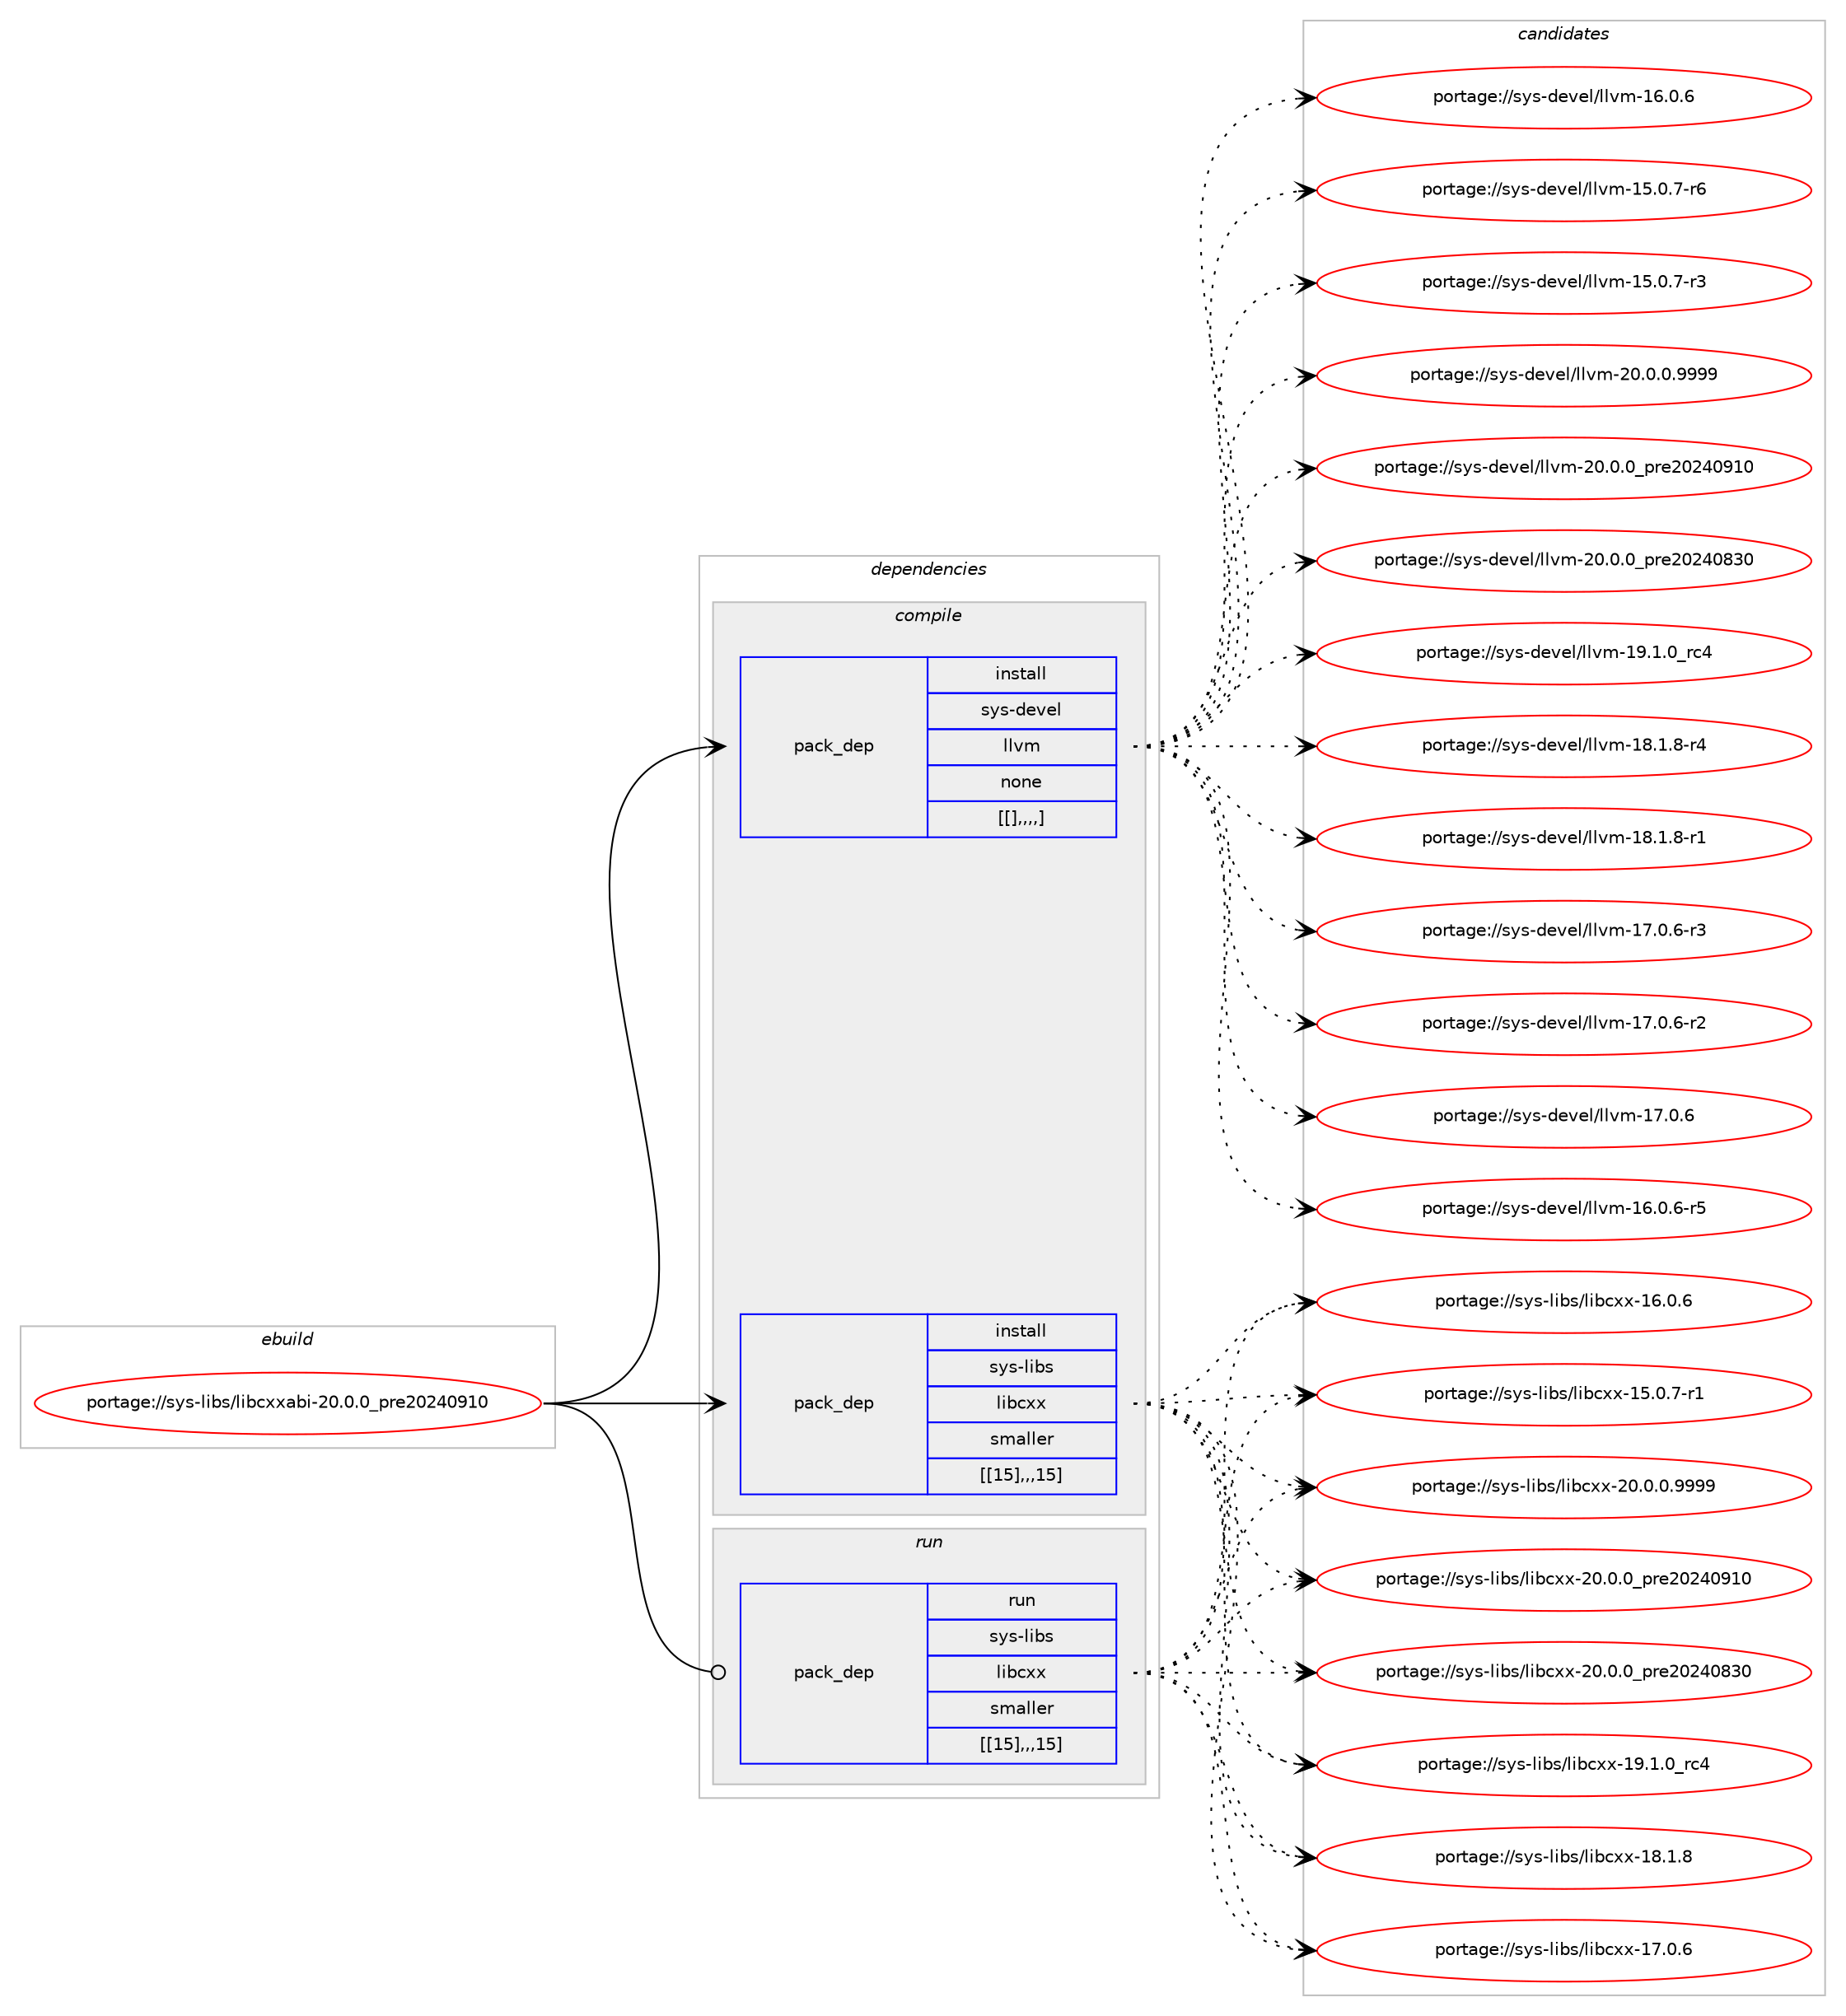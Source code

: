 digraph prolog {

# *************
# Graph options
# *************

newrank=true;
concentrate=true;
compound=true;
graph [rankdir=LR,fontname=Helvetica,fontsize=10,ranksep=1.5];#, ranksep=2.5, nodesep=0.2];
edge  [arrowhead=vee];
node  [fontname=Helvetica,fontsize=10];

# **********
# The ebuild
# **********

subgraph cluster_leftcol {
color=gray;
label=<<i>ebuild</i>>;
id [label="portage://sys-libs/libcxxabi-20.0.0_pre20240910", color=red, width=4, href="../sys-libs/libcxxabi-20.0.0_pre20240910.svg"];
}

# ****************
# The dependencies
# ****************

subgraph cluster_midcol {
color=gray;
label=<<i>dependencies</i>>;
subgraph cluster_compile {
fillcolor="#eeeeee";
style=filled;
label=<<i>compile</i>>;
subgraph pack333736 {
dependency459019 [label=<<TABLE BORDER="0" CELLBORDER="1" CELLSPACING="0" CELLPADDING="4" WIDTH="220"><TR><TD ROWSPAN="6" CELLPADDING="30">pack_dep</TD></TR><TR><TD WIDTH="110">install</TD></TR><TR><TD>sys-devel</TD></TR><TR><TD>llvm</TD></TR><TR><TD>none</TD></TR><TR><TD>[[],,,,]</TD></TR></TABLE>>, shape=none, color=blue];
}
id:e -> dependency459019:w [weight=20,style="solid",arrowhead="vee"];
subgraph pack333737 {
dependency459020 [label=<<TABLE BORDER="0" CELLBORDER="1" CELLSPACING="0" CELLPADDING="4" WIDTH="220"><TR><TD ROWSPAN="6" CELLPADDING="30">pack_dep</TD></TR><TR><TD WIDTH="110">install</TD></TR><TR><TD>sys-libs</TD></TR><TR><TD>libcxx</TD></TR><TR><TD>smaller</TD></TR><TR><TD>[[15],,,15]</TD></TR></TABLE>>, shape=none, color=blue];
}
id:e -> dependency459020:w [weight=20,style="solid",arrowhead="vee"];
}
subgraph cluster_compileandrun {
fillcolor="#eeeeee";
style=filled;
label=<<i>compile and run</i>>;
}
subgraph cluster_run {
fillcolor="#eeeeee";
style=filled;
label=<<i>run</i>>;
subgraph pack333738 {
dependency459021 [label=<<TABLE BORDER="0" CELLBORDER="1" CELLSPACING="0" CELLPADDING="4" WIDTH="220"><TR><TD ROWSPAN="6" CELLPADDING="30">pack_dep</TD></TR><TR><TD WIDTH="110">run</TD></TR><TR><TD>sys-libs</TD></TR><TR><TD>libcxx</TD></TR><TR><TD>smaller</TD></TR><TR><TD>[[15],,,15]</TD></TR></TABLE>>, shape=none, color=blue];
}
id:e -> dependency459021:w [weight=20,style="solid",arrowhead="odot"];
}
}

# **************
# The candidates
# **************

subgraph cluster_choices {
rank=same;
color=gray;
label=<<i>candidates</i>>;

subgraph choice333736 {
color=black;
nodesep=1;
choice1151211154510010111810110847108108118109455048464846484657575757 [label="portage://sys-devel/llvm-20.0.0.9999", color=red, width=4,href="../sys-devel/llvm-20.0.0.9999.svg"];
choice115121115451001011181011084710810811810945504846484648951121141015048505248574948 [label="portage://sys-devel/llvm-20.0.0_pre20240910", color=red, width=4,href="../sys-devel/llvm-20.0.0_pre20240910.svg"];
choice115121115451001011181011084710810811810945504846484648951121141015048505248565148 [label="portage://sys-devel/llvm-20.0.0_pre20240830", color=red, width=4,href="../sys-devel/llvm-20.0.0_pre20240830.svg"];
choice115121115451001011181011084710810811810945495746494648951149952 [label="portage://sys-devel/llvm-19.1.0_rc4", color=red, width=4,href="../sys-devel/llvm-19.1.0_rc4.svg"];
choice1151211154510010111810110847108108118109454956464946564511452 [label="portage://sys-devel/llvm-18.1.8-r4", color=red, width=4,href="../sys-devel/llvm-18.1.8-r4.svg"];
choice1151211154510010111810110847108108118109454956464946564511449 [label="portage://sys-devel/llvm-18.1.8-r1", color=red, width=4,href="../sys-devel/llvm-18.1.8-r1.svg"];
choice1151211154510010111810110847108108118109454955464846544511451 [label="portage://sys-devel/llvm-17.0.6-r3", color=red, width=4,href="../sys-devel/llvm-17.0.6-r3.svg"];
choice1151211154510010111810110847108108118109454955464846544511450 [label="portage://sys-devel/llvm-17.0.6-r2", color=red, width=4,href="../sys-devel/llvm-17.0.6-r2.svg"];
choice115121115451001011181011084710810811810945495546484654 [label="portage://sys-devel/llvm-17.0.6", color=red, width=4,href="../sys-devel/llvm-17.0.6.svg"];
choice1151211154510010111810110847108108118109454954464846544511453 [label="portage://sys-devel/llvm-16.0.6-r5", color=red, width=4,href="../sys-devel/llvm-16.0.6-r5.svg"];
choice115121115451001011181011084710810811810945495446484654 [label="portage://sys-devel/llvm-16.0.6", color=red, width=4,href="../sys-devel/llvm-16.0.6.svg"];
choice1151211154510010111810110847108108118109454953464846554511454 [label="portage://sys-devel/llvm-15.0.7-r6", color=red, width=4,href="../sys-devel/llvm-15.0.7-r6.svg"];
choice1151211154510010111810110847108108118109454953464846554511451 [label="portage://sys-devel/llvm-15.0.7-r3", color=red, width=4,href="../sys-devel/llvm-15.0.7-r3.svg"];
dependency459019:e -> choice1151211154510010111810110847108108118109455048464846484657575757:w [style=dotted,weight="100"];
dependency459019:e -> choice115121115451001011181011084710810811810945504846484648951121141015048505248574948:w [style=dotted,weight="100"];
dependency459019:e -> choice115121115451001011181011084710810811810945504846484648951121141015048505248565148:w [style=dotted,weight="100"];
dependency459019:e -> choice115121115451001011181011084710810811810945495746494648951149952:w [style=dotted,weight="100"];
dependency459019:e -> choice1151211154510010111810110847108108118109454956464946564511452:w [style=dotted,weight="100"];
dependency459019:e -> choice1151211154510010111810110847108108118109454956464946564511449:w [style=dotted,weight="100"];
dependency459019:e -> choice1151211154510010111810110847108108118109454955464846544511451:w [style=dotted,weight="100"];
dependency459019:e -> choice1151211154510010111810110847108108118109454955464846544511450:w [style=dotted,weight="100"];
dependency459019:e -> choice115121115451001011181011084710810811810945495546484654:w [style=dotted,weight="100"];
dependency459019:e -> choice1151211154510010111810110847108108118109454954464846544511453:w [style=dotted,weight="100"];
dependency459019:e -> choice115121115451001011181011084710810811810945495446484654:w [style=dotted,weight="100"];
dependency459019:e -> choice1151211154510010111810110847108108118109454953464846554511454:w [style=dotted,weight="100"];
dependency459019:e -> choice1151211154510010111810110847108108118109454953464846554511451:w [style=dotted,weight="100"];
}
subgraph choice333737 {
color=black;
nodesep=1;
choice1151211154510810598115471081059899120120455048464846484657575757 [label="portage://sys-libs/libcxx-20.0.0.9999", color=red, width=4,href="../sys-libs/libcxx-20.0.0.9999.svg"];
choice115121115451081059811547108105989912012045504846484648951121141015048505248574948 [label="portage://sys-libs/libcxx-20.0.0_pre20240910", color=red, width=4,href="../sys-libs/libcxx-20.0.0_pre20240910.svg"];
choice115121115451081059811547108105989912012045504846484648951121141015048505248565148 [label="portage://sys-libs/libcxx-20.0.0_pre20240830", color=red, width=4,href="../sys-libs/libcxx-20.0.0_pre20240830.svg"];
choice115121115451081059811547108105989912012045495746494648951149952 [label="portage://sys-libs/libcxx-19.1.0_rc4", color=red, width=4,href="../sys-libs/libcxx-19.1.0_rc4.svg"];
choice115121115451081059811547108105989912012045495646494656 [label="portage://sys-libs/libcxx-18.1.8", color=red, width=4,href="../sys-libs/libcxx-18.1.8.svg"];
choice115121115451081059811547108105989912012045495546484654 [label="portage://sys-libs/libcxx-17.0.6", color=red, width=4,href="../sys-libs/libcxx-17.0.6.svg"];
choice115121115451081059811547108105989912012045495446484654 [label="portage://sys-libs/libcxx-16.0.6", color=red, width=4,href="../sys-libs/libcxx-16.0.6.svg"];
choice1151211154510810598115471081059899120120454953464846554511449 [label="portage://sys-libs/libcxx-15.0.7-r1", color=red, width=4,href="../sys-libs/libcxx-15.0.7-r1.svg"];
dependency459020:e -> choice1151211154510810598115471081059899120120455048464846484657575757:w [style=dotted,weight="100"];
dependency459020:e -> choice115121115451081059811547108105989912012045504846484648951121141015048505248574948:w [style=dotted,weight="100"];
dependency459020:e -> choice115121115451081059811547108105989912012045504846484648951121141015048505248565148:w [style=dotted,weight="100"];
dependency459020:e -> choice115121115451081059811547108105989912012045495746494648951149952:w [style=dotted,weight="100"];
dependency459020:e -> choice115121115451081059811547108105989912012045495646494656:w [style=dotted,weight="100"];
dependency459020:e -> choice115121115451081059811547108105989912012045495546484654:w [style=dotted,weight="100"];
dependency459020:e -> choice115121115451081059811547108105989912012045495446484654:w [style=dotted,weight="100"];
dependency459020:e -> choice1151211154510810598115471081059899120120454953464846554511449:w [style=dotted,weight="100"];
}
subgraph choice333738 {
color=black;
nodesep=1;
choice1151211154510810598115471081059899120120455048464846484657575757 [label="portage://sys-libs/libcxx-20.0.0.9999", color=red, width=4,href="../sys-libs/libcxx-20.0.0.9999.svg"];
choice115121115451081059811547108105989912012045504846484648951121141015048505248574948 [label="portage://sys-libs/libcxx-20.0.0_pre20240910", color=red, width=4,href="../sys-libs/libcxx-20.0.0_pre20240910.svg"];
choice115121115451081059811547108105989912012045504846484648951121141015048505248565148 [label="portage://sys-libs/libcxx-20.0.0_pre20240830", color=red, width=4,href="../sys-libs/libcxx-20.0.0_pre20240830.svg"];
choice115121115451081059811547108105989912012045495746494648951149952 [label="portage://sys-libs/libcxx-19.1.0_rc4", color=red, width=4,href="../sys-libs/libcxx-19.1.0_rc4.svg"];
choice115121115451081059811547108105989912012045495646494656 [label="portage://sys-libs/libcxx-18.1.8", color=red, width=4,href="../sys-libs/libcxx-18.1.8.svg"];
choice115121115451081059811547108105989912012045495546484654 [label="portage://sys-libs/libcxx-17.0.6", color=red, width=4,href="../sys-libs/libcxx-17.0.6.svg"];
choice115121115451081059811547108105989912012045495446484654 [label="portage://sys-libs/libcxx-16.0.6", color=red, width=4,href="../sys-libs/libcxx-16.0.6.svg"];
choice1151211154510810598115471081059899120120454953464846554511449 [label="portage://sys-libs/libcxx-15.0.7-r1", color=red, width=4,href="../sys-libs/libcxx-15.0.7-r1.svg"];
dependency459021:e -> choice1151211154510810598115471081059899120120455048464846484657575757:w [style=dotted,weight="100"];
dependency459021:e -> choice115121115451081059811547108105989912012045504846484648951121141015048505248574948:w [style=dotted,weight="100"];
dependency459021:e -> choice115121115451081059811547108105989912012045504846484648951121141015048505248565148:w [style=dotted,weight="100"];
dependency459021:e -> choice115121115451081059811547108105989912012045495746494648951149952:w [style=dotted,weight="100"];
dependency459021:e -> choice115121115451081059811547108105989912012045495646494656:w [style=dotted,weight="100"];
dependency459021:e -> choice115121115451081059811547108105989912012045495546484654:w [style=dotted,weight="100"];
dependency459021:e -> choice115121115451081059811547108105989912012045495446484654:w [style=dotted,weight="100"];
dependency459021:e -> choice1151211154510810598115471081059899120120454953464846554511449:w [style=dotted,weight="100"];
}
}

}
